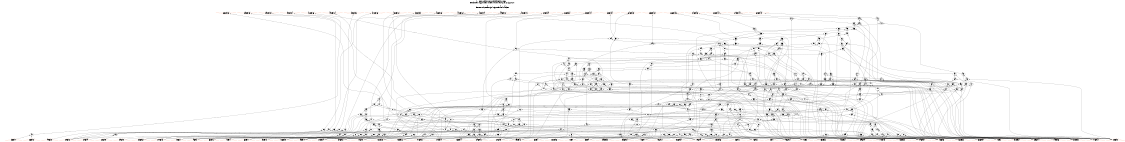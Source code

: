 # Network structure generated by ABC

digraph network {
size = "7.5,10";
center = true;
edge [dir = back];

{
  node [shape = plaintext];
  edge [style = invis];
  LevelTitle1 [label=""];
  LevelTitle2 [label=""];
  Level25 [label = ""];
  Level24 [label = ""];
  Level23 [label = ""];
  Level22 [label = ""];
  Level21 [label = ""];
  Level20 [label = ""];
  Level19 [label = ""];
  Level18 [label = ""];
  Level17 [label = ""];
  Level16 [label = ""];
  Level15 [label = ""];
  Level14 [label = ""];
  Level13 [label = ""];
  Level12 [label = ""];
  Level11 [label = ""];
  Level10 [label = ""];
  Level9 [label = ""];
  Level8 [label = ""];
  Level7 [label = ""];
  Level6 [label = ""];
  Level5 [label = ""];
  Level4 [label = ""];
  Level3 [label = ""];
  Level2 [label = ""];
  Level1 [label = ""];
  Level0 [label = ""];
  LevelTitle1 ->  LevelTitle2 ->  Level25 ->  Level24 ->  Level23 ->  Level22 ->  Level21 ->  Level20 ->  Level19 ->  Level18 ->  Level17 ->  Level16 ->  Level15 ->  Level14 ->  Level13 ->  Level12 ->  Level11 ->  Level10 ->  Level9 ->  Level8 ->  Level7 ->  Level6 ->  Level5 ->  Level4 ->  Level3 ->  Level2 ->  Level1 ->  Level0;
}

{
  rank = same;
  LevelTitle1;
  title1 [shape=plaintext,
          fontsize=20,
          fontname = "Times-Roman",
          label="Network structure visualized by ABC\nBenchmark \"C880.iscas\". Time was Thu Oct  8 20:27:36 2020. "
         ];
}

{
  rank = same;
  LevelTitle2;
  title2 [shape=plaintext,
          fontsize=18,
          fontname = "Times-Roman",
          label="The network contains 327 logic nodes and 0 latches.\n"
         ];
}

{
  rank = same;
  Level25;
  Node61 [label = "388GAT(133)", shape = invtriangle, color = coral, fillcolor = coral];
  Node62 [label = "389GAT(132)", shape = invtriangle, color = coral, fillcolor = coral];
  Node63 [label = "390GAT(131)", shape = invtriangle, color = coral, fillcolor = coral];
  Node64 [label = "391GAT(124)", shape = invtriangle, color = coral, fillcolor = coral];
  Node65 [label = "418GAT(168)", shape = invtriangle, color = coral, fillcolor = coral];
  Node66 [label = "419GAT(164)", shape = invtriangle, color = coral, fillcolor = coral];
  Node67 [label = "420GAT(158)", shape = invtriangle, color = coral, fillcolor = coral];
  Node68 [label = "421GAT(162)", shape = invtriangle, color = coral, fillcolor = coral];
  Node69 [label = "422GAT(161)", shape = invtriangle, color = coral, fillcolor = coral];
  Node70 [label = "423GAT(155)", shape = invtriangle, color = coral, fillcolor = coral];
  Node71 [label = "446GAT(183)", shape = invtriangle, color = coral, fillcolor = coral];
  Node72 [label = "447GAT(182)", shape = invtriangle, color = coral, fillcolor = coral];
  Node73 [label = "448GAT(179)", shape = invtriangle, color = coral, fillcolor = coral];
  Node74 [label = "449GAT(176)", shape = invtriangle, color = coral, fillcolor = coral];
  Node75 [label = "450GAT(173)", shape = invtriangle, color = coral, fillcolor = coral];
  Node76 [label = "767GAT(349)", shape = invtriangle, color = coral, fillcolor = coral];
  Node77 [label = "768GAT(334)", shape = invtriangle, color = coral, fillcolor = coral];
  Node78 [label = "850GAT(404)", shape = invtriangle, color = coral, fillcolor = coral];
  Node79 [label = "863GAT(424)", shape = invtriangle, color = coral, fillcolor = coral];
  Node80 [label = "864GAT(423)", shape = invtriangle, color = coral, fillcolor = coral];
  Node81 [label = "865GAT(422)", shape = invtriangle, color = coral, fillcolor = coral];
  Node82 [label = "866GAT(426)", shape = invtriangle, color = coral, fillcolor = coral];
  Node83 [label = "874GAT(433)", shape = invtriangle, color = coral, fillcolor = coral];
  Node84 [label = "878GAT(442)", shape = invtriangle, color = coral, fillcolor = coral];
  Node85 [label = "879GAT(441)", shape = invtriangle, color = coral, fillcolor = coral];
  Node86 [label = "880GAT(440)", shape = invtriangle, color = coral, fillcolor = coral];
}

{
  rank = same;
  Level24;
  Node376 [label = "376\n", shape = ellipse];
  Node396 [label = "396\n", shape = ellipse];
  Node413 [label = "413\n", shape = ellipse];
}

{
  rank = same;
  Level23;
  Node375 [label = "375\n", shape = ellipse];
  Node395 [label = "395\n", shape = ellipse];
  Node412 [label = "412\n", shape = ellipse];
}

{
  rank = same;
  Level22;
  Node361 [label = "361\n", shape = ellipse];
  Node368 [label = "368\n", shape = ellipse];
  Node388 [label = "388\n", shape = ellipse];
  Node405 [label = "405\n", shape = ellipse];
}

{
  rank = same;
  Level21;
  Node360 [label = "360\n", shape = ellipse];
  Node367 [label = "367\n", shape = ellipse];
  Node387 [label = "387\n", shape = ellipse];
  Node404 [label = "404\n", shape = ellipse];
}

{
  rank = same;
  Level20;
  Node257 [label = "257\n", shape = ellipse];
  Node279 [label = "279\n", shape = ellipse];
  Node346 [label = "346\n", shape = ellipse];
  Node353 [label = "353\n", shape = ellipse];
  Node366 [label = "366\n", shape = ellipse];
  Node386 [label = "386\n", shape = ellipse];
  Node403 [label = "403\n", shape = ellipse];
}

{
  rank = same;
  Level19;
  Node256 [label = "256\n", shape = ellipse];
  Node278 [label = "278\n", shape = ellipse];
  Node298 [label = "298\n", shape = ellipse];
  Node345 [label = "345\n", shape = ellipse];
  Node352 [label = "352\n", shape = ellipse];
  Node364 [label = "364\n", shape = ellipse];
  Node365 [label = "365\n", shape = ellipse];
  Node384 [label = "384\n", shape = ellipse];
  Node385 [label = "385\n", shape = ellipse];
  Node401 [label = "401\n", shape = ellipse];
  Node402 [label = "402\n", shape = ellipse];
}

{
  rank = same;
  Level18;
  Node216 [label = "216\n", shape = ellipse];
  Node249 [label = "249\n", shape = ellipse];
  Node277 [label = "277\n", shape = ellipse];
  Node297 [label = "297\n", shape = ellipse];
  Node343 [label = "343\n", shape = ellipse];
  Node351 [label = "351\n", shape = ellipse];
  Node383 [label = "383\n", shape = ellipse];
  Node400 [label = "400\n", shape = ellipse];
}

{
  rank = same;
  Level17;
  Node215 [label = "215\n", shape = ellipse];
  Node248 [label = "248\n", shape = ellipse];
  Node269 [label = "269\n", shape = ellipse];
  Node296 [label = "296\n", shape = ellipse];
  Node340 [label = "340\n", shape = ellipse];
  Node349 [label = "349\n", shape = ellipse];
  Node350 [label = "350\n", shape = ellipse];
  Node381 [label = "381\n", shape = ellipse];
  Node399 [label = "399\n", shape = ellipse];
}

{
  rank = same;
  Level16;
  Node214 [label = "214\n", shape = ellipse];
  Node247 [label = "247\n", shape = ellipse];
  Node268 [label = "268\n", shape = ellipse];
  Node288 [label = "288\n", shape = ellipse];
  Node338 [label = "338\n", shape = ellipse];
}

{
  rank = same;
  Level15;
  Node201 [label = "201\n", shape = ellipse];
  Node245 [label = "245\n", shape = ellipse];
  Node246 [label = "246\n", shape = ellipse];
  Node267 [label = "267\n", shape = ellipse];
  Node287 [label = "287\n", shape = ellipse];
  Node337 [label = "337\n", shape = ellipse];
}

{
  rank = same;
  Level14;
  Node200 [label = "200\n", shape = ellipse];
  Node244 [label = "244\n", shape = ellipse];
  Node265 [label = "265\n", shape = ellipse];
  Node266 [label = "266\n", shape = ellipse];
  Node286 [label = "286\n", shape = ellipse];
}

{
  rank = same;
  Level13;
  Node199 [label = "199\n", shape = ellipse];
  Node204 [label = "204\n", shape = ellipse];
  Node241 [label = "241\n", shape = ellipse];
  Node243 [label = "243\n", shape = ellipse];
  Node252 [label = "252\n", shape = ellipse];
  Node264 [label = "264\n", shape = ellipse];
  Node272 [label = "272\n", shape = ellipse];
  Node284 [label = "284\n", shape = ellipse];
  Node285 [label = "285\n", shape = ellipse];
  Node291 [label = "291\n", shape = ellipse];
  Node342 [label = "342\n", shape = ellipse];
  Node356 [label = "356\n", shape = ellipse];
  Node371 [label = "371\n", shape = ellipse];
  Node391 [label = "391\n", shape = ellipse];
  Node408 [label = "408\n", shape = ellipse];
}

{
  rank = same;
  Level12;
  Node197 [label = "197\n", shape = ellipse];
  Node198 [label = "198\n", shape = ellipse];
  Node202 [label = "202\n", shape = ellipse];
  Node239 [label = "239\n", shape = ellipse];
  Node240 [label = "240\n", shape = ellipse];
  Node242 [label = "242\n", shape = ellipse];
  Node250 [label = "250\n", shape = ellipse];
  Node262 [label = "262\n", shape = ellipse];
  Node263 [label = "263\n", shape = ellipse];
  Node270 [label = "270\n", shape = ellipse];
  Node283 [label = "283\n", shape = ellipse];
  Node289 [label = "289\n", shape = ellipse];
  Node335 [label = "335\n", shape = ellipse];
  Node339 [label = "339\n", shape = ellipse];
  Node341 [label = "341\n", shape = ellipse];
  Node354 [label = "354\n", shape = ellipse];
  Node369 [label = "369\n", shape = ellipse];
  Node382 [label = "382\n", shape = ellipse];
  Node389 [label = "389\n", shape = ellipse];
  Node406 [label = "406\n", shape = ellipse];
}

{
  rank = same;
  Level11;
  Node196 [label = "196\n", shape = ellipse];
  Node203 [label = "203\n", shape = ellipse];
  Node207 [label = "207\n", shape = ellipse];
  Node224 [label = "224\n", shape = ellipse];
  Node236 [label = "236\n", shape = ellipse];
  Node238 [label = "238\n", shape = ellipse];
  Node251 [label = "251\n", shape = ellipse];
  Node255 [label = "255\n", shape = ellipse];
  Node259 [label = "259\n", shape = ellipse];
  Node260 [label = "260\n", shape = ellipse];
  Node261 [label = "261\n", shape = ellipse];
  Node271 [label = "271\n", shape = ellipse];
  Node275 [label = "275\n", shape = ellipse];
  Node281 [label = "281\n", shape = ellipse];
  Node282 [label = "282\n", shape = ellipse];
  Node290 [label = "290\n", shape = ellipse];
  Node294 [label = "294\n", shape = ellipse];
  Node325 [label = "325\n", shape = ellipse];
  Node334 [label = "334\n", shape = ellipse];
  Node348 [label = "348\n", shape = ellipse];
  Node355 [label = "355\n", shape = ellipse];
  Node359 [label = "359\n", shape = ellipse];
  Node363 [label = "363\n", shape = ellipse];
  Node370 [label = "370\n", shape = ellipse];
  Node374 [label = "374\n", shape = ellipse];
  Node378 [label = "378\n", shape = ellipse];
  Node379 [label = "379\n", shape = ellipse];
  Node380 [label = "380\n", shape = ellipse];
  Node390 [label = "390\n", shape = ellipse];
  Node394 [label = "394\n", shape = ellipse];
  Node398 [label = "398\n", shape = ellipse];
  Node407 [label = "407\n", shape = ellipse];
  Node411 [label = "411\n", shape = ellipse];
}

{
  rank = same;
  Level10;
  Node194 [label = "194\n", shape = ellipse];
  Node195 [label = "195\n", shape = ellipse];
  Node206 [label = "206\n", shape = ellipse];
  Node222 [label = "222\n", shape = ellipse];
  Node223 [label = "223\n", shape = ellipse];
  Node229 [label = "229\n", shape = ellipse];
  Node230 [label = "230\n", shape = ellipse];
  Node235 [label = "235\n", shape = ellipse];
  Node237 [label = "237\n", shape = ellipse];
  Node253 [label = "253\n", shape = ellipse];
  Node274 [label = "274\n", shape = ellipse];
  Node293 [label = "293\n", shape = ellipse];
  Node309 [label = "309\n", shape = ellipse];
  Node316 [label = "316\n", shape = ellipse];
  Node317 [label = "317\n", shape = ellipse];
  Node324 [label = "324\n", shape = ellipse];
  Node326 [label = "326\n", shape = ellipse];
  Node333 [label = "333\n", shape = ellipse];
  Node336 [label = "336\n", shape = ellipse];
  Node344 [label = "344\n", shape = ellipse];
  Node357 [label = "357\n", shape = ellipse];
  Node372 [label = "372\n", shape = ellipse];
  Node392 [label = "392\n", shape = ellipse];
  Node409 [label = "409\n", shape = ellipse];
}

{
  rank = same;
  Level9;
  Node193 [label = "193\n", shape = ellipse];
  Node221 [label = "221\n", shape = ellipse];
  Node228 [label = "228\n", shape = ellipse];
  Node234 [label = "234\n", shape = ellipse];
  Node308 [label = "308\n", shape = ellipse];
  Node315 [label = "315\n", shape = ellipse];
  Node323 [label = "323\n", shape = ellipse];
  Node332 [label = "332\n", shape = ellipse];
}

{
  rank = same;
  Level8;
  Node142 [label = "142\n", shape = ellipse];
  Node169 [label = "169\n", shape = ellipse];
  Node192 [label = "192\n", shape = ellipse];
  Node220 [label = "220\n", shape = ellipse];
  Node227 [label = "227\n", shape = ellipse];
  Node233 [label = "233\n", shape = ellipse];
  Node301 [label = "301\n", shape = ellipse];
  Node312 [label = "312\n", shape = ellipse];
  Node320 [label = "320\n", shape = ellipse];
  Node329 [label = "329\n", shape = ellipse];
}

{
  rank = same;
  Level7;
  Node140 [label = "140\n", shape = ellipse];
  Node141 [label = "141\n", shape = ellipse];
  Node167 [label = "167\n", shape = ellipse];
  Node168 [label = "168\n", shape = ellipse];
  Node191 [label = "191\n", shape = ellipse];
  Node219 [label = "219\n", shape = ellipse];
  Node226 [label = "226\n", shape = ellipse];
  Node232 [label = "232\n", shape = ellipse];
  Node300 [label = "300\n", shape = ellipse];
  Node311 [label = "311\n", shape = ellipse];
  Node319 [label = "319\n", shape = ellipse];
  Node328 [label = "328\n", shape = ellipse];
}

{
  rank = same;
  Level6;
  Node127 [label = "127\n", shape = ellipse];
  Node139 [label = "139\n", shape = ellipse];
  Node154 [label = "154\n", shape = ellipse];
  Node166 [label = "166\n", shape = ellipse];
  Node179 [label = "179\n", shape = ellipse];
  Node190 [label = "190\n", shape = ellipse];
  Node213 [label = "213\n", shape = ellipse];
  Node218 [label = "218\n", shape = ellipse];
  Node225 [label = "225\n", shape = ellipse];
  Node231 [label = "231\n", shape = ellipse];
  Node254 [label = "254\n", shape = ellipse];
  Node276 [label = "276\n", shape = ellipse];
  Node295 [label = "295\n", shape = ellipse];
  Node307 [label = "307\n", shape = ellipse];
  Node314 [label = "314\n", shape = ellipse];
  Node322 [label = "322\n", shape = ellipse];
  Node331 [label = "331\n", shape = ellipse];
  Node358 [label = "358\n", shape = ellipse];
  Node373 [label = "373\n", shape = ellipse];
  Node393 [label = "393\n", shape = ellipse];
  Node410 [label = "410\n", shape = ellipse];
}

{
  rank = same;
  Level5;
  Node125 [label = "125\n", shape = ellipse];
  Node126 [label = "126\n", shape = ellipse];
  Node137 [label = "137\n", shape = ellipse];
  Node138 [label = "138\n", shape = ellipse];
  Node152 [label = "152\n", shape = ellipse];
  Node153 [label = "153\n", shape = ellipse];
  Node164 [label = "164\n", shape = ellipse];
  Node165 [label = "165\n", shape = ellipse];
  Node174 [label = "174\n", shape = ellipse];
  Node178 [label = "178\n", shape = ellipse];
  Node185 [label = "185\n", shape = ellipse];
  Node212 [label = "212\n", shape = ellipse];
  Node303 [label = "303\n", shape = ellipse];
  Node306 [label = "306\n", shape = ellipse];
  Node313 [label = "313\n", shape = ellipse];
  Node321 [label = "321\n", shape = ellipse];
  Node330 [label = "330\n", shape = ellipse];
}

{
  rank = same;
  Level4;
  Node99 [label = "99\n", shape = ellipse];
  Node107 [label = "107\n", shape = ellipse];
  Node111 [label = "111\n", shape = ellipse];
  Node114 [label = "114\n", shape = ellipse];
  Node124 [label = "124\n", shape = ellipse];
  Node136 [label = "136\n", shape = ellipse];
  Node151 [label = "151\n", shape = ellipse];
  Node163 [label = "163\n", shape = ellipse];
  Node173 [label = "173\n", shape = ellipse];
  Node177 [label = "177\n", shape = ellipse];
  Node184 [label = "184\n", shape = ellipse];
  Node189 [label = "189\n", shape = ellipse];
  Node211 [label = "211\n", shape = ellipse];
  Node302 [label = "302\n", shape = ellipse];
  Node305 [label = "305\n", shape = ellipse];
}

{
  rank = same;
  Level3;
  Node95 [label = "95\n", shape = ellipse];
  Node98 [label = "98\n", shape = ellipse];
  Node109 [label = "109\n", shape = ellipse];
  Node122 [label = "122\n", shape = ellipse];
  Node123 [label = "123\n", shape = ellipse];
  Node134 [label = "134\n", shape = ellipse];
  Node135 [label = "135\n", shape = ellipse];
  Node149 [label = "149\n", shape = ellipse];
  Node150 [label = "150\n", shape = ellipse];
  Node161 [label = "161\n", shape = ellipse];
  Node162 [label = "162\n", shape = ellipse];
  Node172 [label = "172\n", shape = ellipse];
  Node176 [label = "176\n", shape = ellipse];
  Node183 [label = "183\n", shape = ellipse];
  Node187 [label = "187\n", shape = ellipse];
  Node210 [label = "210\n", shape = ellipse];
  Node304 [label = "304\n", shape = ellipse];
}

{
  rank = same;
  Level2;
  Node88 [label = "88\n", shape = ellipse];
  Node90 [label = "90\n", shape = ellipse];
  Node91 [label = "91\n", shape = ellipse];
  Node94 [label = "94\n", shape = ellipse];
  Node97 [label = "97\n", shape = ellipse];
  Node101 [label = "101\n", shape = ellipse];
  Node103 [label = "103\n", shape = ellipse];
  Node104 [label = "104\n", shape = ellipse];
  Node106 [label = "106\n", shape = ellipse];
  Node108 [label = "108\n", shape = ellipse];
  Node113 [label = "113\n", shape = ellipse];
  Node115 [label = "115\n", shape = ellipse];
  Node118 [label = "118\n", shape = ellipse];
  Node121 [label = "121\n", shape = ellipse];
  Node130 [label = "130\n", shape = ellipse];
  Node133 [label = "133\n", shape = ellipse];
  Node145 [label = "145\n", shape = ellipse];
  Node148 [label = "148\n", shape = ellipse];
  Node157 [label = "157\n", shape = ellipse];
  Node160 [label = "160\n", shape = ellipse];
  Node171 [label = "171\n", shape = ellipse];
  Node182 [label = "182\n", shape = ellipse];
  Node186 [label = "186\n", shape = ellipse];
  Node188 [label = "188\n", shape = ellipse];
  Node209 [label = "209\n", shape = ellipse];
}

{
  rank = same;
  Level1;
  Node87 [label = "87\n", shape = ellipse];
  Node89 [label = "89\n", shape = ellipse];
  Node92 [label = "92\n", shape = ellipse];
  Node93 [label = "93\n", shape = ellipse];
  Node96 [label = "96\n", shape = ellipse];
  Node100 [label = "100\n", shape = ellipse];
  Node102 [label = "102\n", shape = ellipse];
  Node105 [label = "105\n", shape = ellipse];
  Node110 [label = "110\n", shape = ellipse];
  Node112 [label = "112\n", shape = ellipse];
  Node116 [label = "116\n", shape = ellipse];
  Node117 [label = "117\n", shape = ellipse];
  Node119 [label = "119\n", shape = ellipse];
  Node120 [label = "120\n", shape = ellipse];
  Node128 [label = "128\n", shape = ellipse];
  Node129 [label = "129\n", shape = ellipse];
  Node131 [label = "131\n", shape = ellipse];
  Node132 [label = "132\n", shape = ellipse];
  Node143 [label = "143\n", shape = ellipse];
  Node144 [label = "144\n", shape = ellipse];
  Node146 [label = "146\n", shape = ellipse];
  Node147 [label = "147\n", shape = ellipse];
  Node155 [label = "155\n", shape = ellipse];
  Node156 [label = "156\n", shape = ellipse];
  Node158 [label = "158\n", shape = ellipse];
  Node159 [label = "159\n", shape = ellipse];
  Node170 [label = "170\n", shape = ellipse];
  Node175 [label = "175\n", shape = ellipse];
  Node180 [label = "180\n", shape = ellipse];
  Node181 [label = "181\n", shape = ellipse];
  Node205 [label = "205\n", shape = ellipse];
  Node208 [label = "208\n", shape = ellipse];
  Node217 [label = "217\n", shape = ellipse];
  Node258 [label = "258\n", shape = ellipse];
  Node273 [label = "273\n", shape = ellipse];
  Node280 [label = "280\n", shape = ellipse];
  Node292 [label = "292\n", shape = ellipse];
  Node299 [label = "299\n", shape = ellipse];
  Node310 [label = "310\n", shape = ellipse];
  Node318 [label = "318\n", shape = ellipse];
  Node327 [label = "327\n", shape = ellipse];
  Node347 [label = "347\n", shape = ellipse];
  Node362 [label = "362\n", shape = ellipse];
  Node377 [label = "377\n", shape = ellipse];
  Node397 [label = "397\n", shape = ellipse];
}

{
  rank = same;
  Level0;
  Node1 [label = "1GAT(0)", shape = triangle, color = coral, fillcolor = coral];
  Node2 [label = "8GAT(1)", shape = triangle, color = coral, fillcolor = coral];
  Node3 [label = "13GAT(2)", shape = triangle, color = coral, fillcolor = coral];
  Node4 [label = "17GAT(3)", shape = triangle, color = coral, fillcolor = coral];
  Node5 [label = "26GAT(4)", shape = triangle, color = coral, fillcolor = coral];
  Node6 [label = "29GAT(5)", shape = triangle, color = coral, fillcolor = coral];
  Node7 [label = "36GAT(6)", shape = triangle, color = coral, fillcolor = coral];
  Node8 [label = "42GAT(7)", shape = triangle, color = coral, fillcolor = coral];
  Node9 [label = "51GAT(8)", shape = triangle, color = coral, fillcolor = coral];
  Node10 [label = "55GAT(9)", shape = triangle, color = coral, fillcolor = coral];
  Node11 [label = "59GAT(10)", shape = triangle, color = coral, fillcolor = coral];
  Node12 [label = "68GAT(11)", shape = triangle, color = coral, fillcolor = coral];
  Node13 [label = "72GAT(12)", shape = triangle, color = coral, fillcolor = coral];
  Node14 [label = "73GAT(13)", shape = triangle, color = coral, fillcolor = coral];
  Node15 [label = "74GAT(14)", shape = triangle, color = coral, fillcolor = coral];
  Node16 [label = "75GAT(15)", shape = triangle, color = coral, fillcolor = coral];
  Node17 [label = "80GAT(16)", shape = triangle, color = coral, fillcolor = coral];
  Node18 [label = "85GAT(17)", shape = triangle, color = coral, fillcolor = coral];
  Node19 [label = "86GAT(18)", shape = triangle, color = coral, fillcolor = coral];
  Node20 [label = "87GAT(19)", shape = triangle, color = coral, fillcolor = coral];
  Node21 [label = "88GAT(20)", shape = triangle, color = coral, fillcolor = coral];
  Node22 [label = "89GAT(21)", shape = triangle, color = coral, fillcolor = coral];
  Node23 [label = "90GAT(22)", shape = triangle, color = coral, fillcolor = coral];
  Node24 [label = "91GAT(23)", shape = triangle, color = coral, fillcolor = coral];
  Node25 [label = "96GAT(24)", shape = triangle, color = coral, fillcolor = coral];
  Node26 [label = "101GAT(25)", shape = triangle, color = coral, fillcolor = coral];
  Node27 [label = "106GAT(26)", shape = triangle, color = coral, fillcolor = coral];
  Node28 [label = "111GAT(27)", shape = triangle, color = coral, fillcolor = coral];
  Node29 [label = "116GAT(28)", shape = triangle, color = coral, fillcolor = coral];
  Node30 [label = "121GAT(29)", shape = triangle, color = coral, fillcolor = coral];
  Node31 [label = "126GAT(30)", shape = triangle, color = coral, fillcolor = coral];
  Node32 [label = "130GAT(31)", shape = triangle, color = coral, fillcolor = coral];
  Node33 [label = "135GAT(32)", shape = triangle, color = coral, fillcolor = coral];
  Node34 [label = "138GAT(33)", shape = triangle, color = coral, fillcolor = coral];
  Node35 [label = "143GAT(34)", shape = triangle, color = coral, fillcolor = coral];
  Node36 [label = "146GAT(35)", shape = triangle, color = coral, fillcolor = coral];
  Node37 [label = "149GAT(36)", shape = triangle, color = coral, fillcolor = coral];
  Node38 [label = "152GAT(37)", shape = triangle, color = coral, fillcolor = coral];
  Node39 [label = "153GAT(38)", shape = triangle, color = coral, fillcolor = coral];
  Node40 [label = "156GAT(39)", shape = triangle, color = coral, fillcolor = coral];
  Node41 [label = "159GAT(40)", shape = triangle, color = coral, fillcolor = coral];
  Node42 [label = "165GAT(41)", shape = triangle, color = coral, fillcolor = coral];
  Node43 [label = "171GAT(42)", shape = triangle, color = coral, fillcolor = coral];
  Node44 [label = "177GAT(43)", shape = triangle, color = coral, fillcolor = coral];
  Node45 [label = "183GAT(44)", shape = triangle, color = coral, fillcolor = coral];
  Node46 [label = "189GAT(45)", shape = triangle, color = coral, fillcolor = coral];
  Node47 [label = "195GAT(46)", shape = triangle, color = coral, fillcolor = coral];
  Node48 [label = "201GAT(47)", shape = triangle, color = coral, fillcolor = coral];
  Node49 [label = "207GAT(48)", shape = triangle, color = coral, fillcolor = coral];
  Node50 [label = "210GAT(49)", shape = triangle, color = coral, fillcolor = coral];
  Node51 [label = "219GAT(50)", shape = triangle, color = coral, fillcolor = coral];
  Node52 [label = "228GAT(51)", shape = triangle, color = coral, fillcolor = coral];
  Node53 [label = "237GAT(52)", shape = triangle, color = coral, fillcolor = coral];
  Node54 [label = "246GAT(53)", shape = triangle, color = coral, fillcolor = coral];
  Node55 [label = "255GAT(54)", shape = triangle, color = coral, fillcolor = coral];
  Node56 [label = "259GAT(55)", shape = triangle, color = coral, fillcolor = coral];
  Node57 [label = "260GAT(56)", shape = triangle, color = coral, fillcolor = coral];
  Node58 [label = "261GAT(57)", shape = triangle, color = coral, fillcolor = coral];
  Node59 [label = "267GAT(58)", shape = triangle, color = coral, fillcolor = coral];
  Node60 [label = "268GAT(59)", shape = triangle, color = coral, fillcolor = coral];
}

title1 -> title2 [style = invis];
title2 -> Node61 [style = invis];
title2 -> Node62 [style = invis];
title2 -> Node63 [style = invis];
title2 -> Node64 [style = invis];
title2 -> Node65 [style = invis];
title2 -> Node66 [style = invis];
title2 -> Node67 [style = invis];
title2 -> Node68 [style = invis];
title2 -> Node69 [style = invis];
title2 -> Node70 [style = invis];
title2 -> Node71 [style = invis];
title2 -> Node72 [style = invis];
title2 -> Node73 [style = invis];
title2 -> Node74 [style = invis];
title2 -> Node75 [style = invis];
title2 -> Node76 [style = invis];
title2 -> Node77 [style = invis];
title2 -> Node78 [style = invis];
title2 -> Node79 [style = invis];
title2 -> Node80 [style = invis];
title2 -> Node81 [style = invis];
title2 -> Node82 [style = invis];
title2 -> Node83 [style = invis];
title2 -> Node84 [style = invis];
title2 -> Node85 [style = invis];
title2 -> Node86 [style = invis];
Node61 -> Node62 [style = invis];
Node62 -> Node63 [style = invis];
Node63 -> Node64 [style = invis];
Node64 -> Node65 [style = invis];
Node65 -> Node66 [style = invis];
Node66 -> Node67 [style = invis];
Node67 -> Node68 [style = invis];
Node68 -> Node69 [style = invis];
Node69 -> Node70 [style = invis];
Node70 -> Node71 [style = invis];
Node71 -> Node72 [style = invis];
Node72 -> Node73 [style = invis];
Node73 -> Node74 [style = invis];
Node74 -> Node75 [style = invis];
Node75 -> Node76 [style = invis];
Node76 -> Node77 [style = invis];
Node77 -> Node78 [style = invis];
Node78 -> Node79 [style = invis];
Node79 -> Node80 [style = invis];
Node80 -> Node81 [style = invis];
Node81 -> Node82 [style = invis];
Node82 -> Node83 [style = invis];
Node83 -> Node84 [style = invis];
Node84 -> Node85 [style = invis];
Node85 -> Node86 [style = invis];
Node61 -> Node88 [style = solid];
Node62 -> Node90 [style = solid];
Node63 -> Node91 [style = solid];
Node64 -> Node92 [style = solid];
Node65 -> Node95 [style = solid];
Node66 -> Node99 [style = solid];
Node67 -> Node101 [style = solid];
Node68 -> Node103 [style = solid];
Node69 -> Node104 [style = solid];
Node70 -> Node106 [style = solid];
Node71 -> Node107 [style = solid];
Node72 -> Node108 [style = solid];
Node73 -> Node111 [style = solid];
Node74 -> Node114 [style = solid];
Node75 -> Node115 [style = solid];
Node76 -> Node142 [style = solid];
Node77 -> Node169 [style = solid];
Node78 -> Node216 [style = solid];
Node79 -> Node257 [style = solid];
Node80 -> Node279 [style = solid];
Node81 -> Node298 [style = solid];
Node82 -> Node346 [style = solid];
Node83 -> Node361 [style = solid];
Node84 -> Node376 [style = solid];
Node85 -> Node396 [style = solid];
Node86 -> Node413 [style = solid];
Node87 -> Node6 [style = solid];
Node87 -> Node16 [style = solid];
Node88 -> Node8 [style = solid];
Node88 -> Node87 [style = solid];
Node89 -> Node6 [style = solid];
Node89 -> Node7 [style = solid];
Node90 -> Node17 [style = solid];
Node90 -> Node89 [style = solid];
Node91 -> Node8 [style = solid];
Node91 -> Node89 [style = solid];
Node92 -> Node18 [style = solid];
Node92 -> Node19 [style = solid];
Node93 -> Node1 [style = solid];
Node93 -> Node2 [style = solid];
Node94 -> Node3 [style = solid];
Node94 -> Node93 [style = solid];
Node95 -> Node4 [style = solid];
Node95 -> Node94 [style = solid];
Node96 -> Node1 [style = solid];
Node96 -> Node5 [style = solid];
Node97 -> Node3 [style = solid];
Node97 -> Node96 [style = solid];
Node98 -> Node4 [style = solid];
Node98 -> Node97 [style = solid];
Node99 -> Node91 [style = solid];
Node99 -> Node98 [style = solid];
Node100 -> Node11 [style = solid];
Node100 -> Node16 [style = solid];
Node101 -> Node17 [style = solid];
Node101 -> Node100 [style = solid];
Node102 -> Node7 [style = solid];
Node102 -> Node11 [style = solid];
Node103 -> Node17 [style = solid];
Node103 -> Node102 [style = solid];
Node104 -> Node8 [style = solid];
Node104 -> Node102 [style = solid];
Node105 -> Node20 [style = solid];
Node105 -> Node21 [style = solid];
Node106 -> Node23 [style = solid];
Node106 -> Node105 [style = solid];
Node107 -> Node91 [style = solid];
Node107 -> Node98 [style = solid];
Node108 -> Node9 [style = solid];
Node108 -> Node96 [style = solid];
Node109 -> Node10 [style = solid];
Node109 -> Node94 [style = solid];
Node110 -> Node6 [style = solid];
Node110 -> Node12 [style = solid];
Node111 -> Node109 [style = solid];
Node111 -> Node110 [style = solid];
Node112 -> Node11 [style = solid];
Node112 -> Node12 [style = solid];
Node113 -> Node15 [style = solid];
Node113 -> Node112 [style = solid];
Node114 -> Node109 [style = solid];
Node114 -> Node113 [style = solid];
Node115 -> Node22 [style = solid];
Node115 -> Node105 [style = solid];
Node116 -> Node24 [style = solid];
Node116 -> Node25 [style = solid];
Node117 -> Node24 [style = solid];
Node117 -> Node25 [style = solid];
Node118 -> Node116 [style = solid];
Node118 -> Node117 [style = solid];
Node119 -> Node26 [style = solid];
Node119 -> Node27 [style = solid];
Node120 -> Node26 [style = solid];
Node120 -> Node27 [style = solid];
Node121 -> Node119 [style = solid];
Node121 -> Node120 [style = solid];
Node122 -> Node118 [style = solid];
Node122 -> Node121 [style = solid];
Node123 -> Node118 [style = solid];
Node123 -> Node121 [style = solid];
Node124 -> Node122 [style = solid];
Node124 -> Node123 [style = solid];
Node125 -> Node32 [style = solid];
Node125 -> Node124 [style = solid];
Node126 -> Node32 [style = solid];
Node126 -> Node124 [style = solid];
Node127 -> Node125 [style = solid];
Node127 -> Node126 [style = solid];
Node128 -> Node28 [style = solid];
Node128 -> Node29 [style = solid];
Node129 -> Node28 [style = solid];
Node129 -> Node29 [style = solid];
Node130 -> Node128 [style = solid];
Node130 -> Node129 [style = solid];
Node131 -> Node30 [style = solid];
Node131 -> Node31 [style = solid];
Node132 -> Node30 [style = solid];
Node132 -> Node31 [style = solid];
Node133 -> Node131 [style = solid];
Node133 -> Node132 [style = solid];
Node134 -> Node130 [style = solid];
Node134 -> Node133 [style = solid];
Node135 -> Node130 [style = solid];
Node135 -> Node133 [style = solid];
Node136 -> Node134 [style = solid];
Node136 -> Node135 [style = solid];
Node137 -> Node33 [style = solid];
Node137 -> Node136 [style = solid];
Node138 -> Node33 [style = solid];
Node138 -> Node136 [style = solid];
Node139 -> Node137 [style = solid];
Node139 -> Node138 [style = solid];
Node140 -> Node127 [style = solid];
Node140 -> Node139 [style = solid];
Node141 -> Node127 [style = solid];
Node141 -> Node139 [style = solid];
Node142 -> Node140 [style = solid];
Node142 -> Node141 [style = solid];
Node143 -> Node41 [style = solid];
Node143 -> Node42 [style = solid];
Node144 -> Node41 [style = solid];
Node144 -> Node42 [style = solid];
Node145 -> Node143 [style = solid];
Node145 -> Node144 [style = solid];
Node146 -> Node43 [style = solid];
Node146 -> Node44 [style = solid];
Node147 -> Node43 [style = solid];
Node147 -> Node44 [style = solid];
Node148 -> Node146 [style = solid];
Node148 -> Node147 [style = solid];
Node149 -> Node145 [style = solid];
Node149 -> Node148 [style = solid];
Node150 -> Node145 [style = solid];
Node150 -> Node148 [style = solid];
Node151 -> Node149 [style = solid];
Node151 -> Node150 [style = solid];
Node152 -> Node32 [style = solid];
Node152 -> Node151 [style = solid];
Node153 -> Node32 [style = solid];
Node153 -> Node151 [style = solid];
Node154 -> Node152 [style = solid];
Node154 -> Node153 [style = solid];
Node155 -> Node45 [style = solid];
Node155 -> Node46 [style = solid];
Node156 -> Node45 [style = solid];
Node156 -> Node46 [style = solid];
Node157 -> Node155 [style = solid];
Node157 -> Node156 [style = solid];
Node158 -> Node47 [style = solid];
Node158 -> Node48 [style = solid];
Node159 -> Node47 [style = solid];
Node159 -> Node48 [style = solid];
Node160 -> Node158 [style = solid];
Node160 -> Node159 [style = solid];
Node161 -> Node157 [style = solid];
Node161 -> Node160 [style = solid];
Node162 -> Node157 [style = solid];
Node162 -> Node160 [style = solid];
Node163 -> Node161 [style = solid];
Node163 -> Node162 [style = solid];
Node164 -> Node49 [style = solid];
Node164 -> Node163 [style = solid];
Node165 -> Node49 [style = solid];
Node165 -> Node163 [style = solid];
Node166 -> Node164 [style = solid];
Node166 -> Node165 [style = solid];
Node167 -> Node154 [style = solid];
Node167 -> Node166 [style = solid];
Node168 -> Node154 [style = solid];
Node168 -> Node166 [style = solid];
Node169 -> Node167 [style = solid];
Node169 -> Node168 [style = solid];
Node170 -> Node30 [style = solid];
Node170 -> Node50 [style = solid];
Node171 -> Node17 [style = solid];
Node171 -> Node87 [style = solid];
Node172 -> Node108 [style = solid];
Node172 -> Node171 [style = solid];
Node173 -> Node10 [style = solid];
Node173 -> Node172 [style = solid];
Node174 -> Node60 [style = solid];
Node174 -> Node173 [style = solid];
Node175 -> Node11 [style = solid];
Node175 -> Node40 [style = solid];
Node176 -> Node108 [style = solid];
Node176 -> Node175 [style = solid];
Node177 -> Node4 [style = solid];
Node177 -> Node176 [style = solid];
Node178 -> Node1 [style = solid];
Node178 -> Node177 [style = solid];
Node179 -> Node39 [style = solid];
Node179 -> Node178 [style = solid];
Node180 -> Node4 [style = solid];
Node180 -> Node8 [style = solid];
Node181 -> Node4 [style = solid];
Node181 -> Node8 [style = solid];
Node182 -> Node180 [style = solid];
Node182 -> Node181 [style = solid];
Node183 -> Node11 [style = solid];
Node183 -> Node182 [style = solid];
Node184 -> Node40 [style = solid];
Node184 -> Node183 [style = solid];
Node185 -> Node108 [style = solid];
Node185 -> Node184 [style = solid];
Node186 -> Node9 [style = solid];
Node186 -> Node93 [style = solid];
Node187 -> Node4 [style = solid];
Node187 -> Node186 [style = solid];
Node188 -> Node8 [style = solid];
Node188 -> Node100 [style = solid];
Node189 -> Node187 [style = solid];
Node189 -> Node188 [style = solid];
Node190 -> Node185 [style = solid];
Node190 -> Node189 [style = solid];
Node191 -> Node31 [style = solid];
Node191 -> Node190 [style = solid];
Node192 -> Node179 [style = solid];
Node192 -> Node191 [style = solid];
Node193 -> Node174 [style = solid];
Node193 -> Node192 [style = solid];
Node194 -> Node48 [style = solid];
Node194 -> Node193 [style = solid];
Node195 -> Node48 [style = solid];
Node195 -> Node193 [style = solid];
Node196 -> Node194 [style = solid];
Node196 -> Node195 [style = solid];
Node197 -> Node58 [style = solid];
Node197 -> Node196 [style = solid];
Node198 -> Node58 [style = solid];
Node198 -> Node196 [style = solid];
Node199 -> Node197 [style = solid];
Node199 -> Node198 [style = solid];
Node200 -> Node51 [style = solid];
Node200 -> Node199 [style = solid];
Node201 -> Node170 [style = solid];
Node201 -> Node200 [style = solid];
Node202 -> Node52 [style = solid];
Node202 -> Node196 [style = solid];
Node203 -> Node53 [style = solid];
Node203 -> Node195 [style = solid];
Node204 -> Node202 [style = solid];
Node204 -> Node203 [style = solid];
Node205 -> Node55 [style = solid];
Node205 -> Node59 [style = solid];
Node206 -> Node54 [style = solid];
Node206 -> Node193 [style = solid];
Node207 -> Node205 [style = solid];
Node207 -> Node206 [style = solid];
Node208 -> Node8 [style = solid];
Node208 -> Node11 [style = solid];
Node209 -> Node12 [style = solid];
Node209 -> Node208 [style = solid];
Node210 -> Node13 [style = solid];
Node210 -> Node209 [style = solid];
Node211 -> Node109 [style = solid];
Node211 -> Node210 [style = solid];
Node212 -> Node14 [style = solid];
Node212 -> Node211 [style = solid];
Node213 -> Node48 [style = solid];
Node213 -> Node212 [style = solid];
Node214 -> Node201 [style = solid];
Node214 -> Node204 [style = solid];
Node215 -> Node207 [style = solid];
Node215 -> Node214 [style = solid];
Node216 -> Node213 [style = solid];
Node216 -> Node215 [style = solid];
Node217 -> Node27 [style = solid];
Node217 -> Node50 [style = solid];
Node218 -> Node35 [style = solid];
Node218 -> Node178 [style = solid];
Node219 -> Node28 [style = solid];
Node219 -> Node190 [style = solid];
Node220 -> Node218 [style = solid];
Node220 -> Node219 [style = solid];
Node221 -> Node174 [style = solid];
Node221 -> Node220 [style = solid];
Node222 -> Node45 [style = solid];
Node222 -> Node221 [style = solid];
Node223 -> Node45 [style = solid];
Node223 -> Node221 [style = solid];
Node224 -> Node222 [style = solid];
Node224 -> Node223 [style = solid];
Node225 -> Node36 [style = solid];
Node225 -> Node178 [style = solid];
Node226 -> Node29 [style = solid];
Node226 -> Node190 [style = solid];
Node227 -> Node225 [style = solid];
Node227 -> Node226 [style = solid];
Node228 -> Node174 [style = solid];
Node228 -> Node227 [style = solid];
Node229 -> Node46 [style = solid];
Node229 -> Node228 [style = solid];
Node230 -> Node46 [style = solid];
Node230 -> Node228 [style = solid];
Node231 -> Node37 [style = solid];
Node231 -> Node178 [style = solid];
Node232 -> Node30 [style = solid];
Node232 -> Node190 [style = solid];
Node233 -> Node231 [style = solid];
Node233 -> Node232 [style = solid];
Node234 -> Node174 [style = solid];
Node234 -> Node233 [style = solid];
Node235 -> Node47 [style = solid];
Node235 -> Node234 [style = solid];
Node236 -> Node230 [style = solid];
Node236 -> Node235 [style = solid];
Node237 -> Node47 [style = solid];
Node237 -> Node234 [style = solid];
Node238 -> Node230 [style = solid];
Node238 -> Node237 [style = solid];
Node239 -> Node195 [style = solid];
Node239 -> Node238 [style = solid];
Node240 -> Node194 [style = solid];
Node240 -> Node238 [style = solid];
Node241 -> Node58 [style = solid];
Node241 -> Node240 [style = solid];
Node242 -> Node229 [style = solid];
Node242 -> Node236 [style = solid];
Node243 -> Node239 [style = solid];
Node243 -> Node242 [style = solid];
Node244 -> Node241 [style = solid];
Node244 -> Node243 [style = solid];
Node245 -> Node224 [style = solid];
Node245 -> Node244 [style = solid];
Node246 -> Node224 [style = solid];
Node246 -> Node244 [style = solid];
Node247 -> Node245 [style = solid];
Node247 -> Node246 [style = solid];
Node248 -> Node51 [style = solid];
Node248 -> Node247 [style = solid];
Node249 -> Node217 [style = solid];
Node249 -> Node248 [style = solid];
Node250 -> Node52 [style = solid];
Node250 -> Node224 [style = solid];
Node251 -> Node53 [style = solid];
Node251 -> Node223 [style = solid];
Node252 -> Node250 [style = solid];
Node252 -> Node251 [style = solid];
Node253 -> Node54 [style = solid];
Node253 -> Node221 [style = solid];
Node254 -> Node45 [style = solid];
Node254 -> Node212 [style = solid];
Node255 -> Node253 [style = solid];
Node255 -> Node254 [style = solid];
Node256 -> Node249 [style = solid];
Node256 -> Node252 [style = solid];
Node257 -> Node255 [style = solid];
Node257 -> Node256 [style = solid];
Node258 -> Node28 [style = solid];
Node258 -> Node50 [style = solid];
Node259 -> Node229 [style = solid];
Node259 -> Node230 [style = solid];
Node260 -> Node195 [style = solid];
Node260 -> Node237 [style = solid];
Node261 -> Node194 [style = solid];
Node261 -> Node237 [style = solid];
Node262 -> Node58 [style = solid];
Node262 -> Node261 [style = solid];
Node263 -> Node235 [style = solid];
Node263 -> Node260 [style = solid];
Node264 -> Node262 [style = solid];
Node264 -> Node263 [style = solid];
Node265 -> Node259 [style = solid];
Node265 -> Node264 [style = solid];
Node266 -> Node259 [style = solid];
Node266 -> Node264 [style = solid];
Node267 -> Node265 [style = solid];
Node267 -> Node266 [style = solid];
Node268 -> Node51 [style = solid];
Node268 -> Node267 [style = solid];
Node269 -> Node258 [style = solid];
Node269 -> Node268 [style = solid];
Node270 -> Node52 [style = solid];
Node270 -> Node259 [style = solid];
Node271 -> Node53 [style = solid];
Node271 -> Node229 [style = solid];
Node272 -> Node270 [style = solid];
Node272 -> Node271 [style = solid];
Node273 -> Node55 [style = solid];
Node273 -> Node56 [style = solid];
Node274 -> Node54 [style = solid];
Node274 -> Node228 [style = solid];
Node275 -> Node273 [style = solid];
Node275 -> Node274 [style = solid];
Node276 -> Node46 [style = solid];
Node276 -> Node212 [style = solid];
Node277 -> Node269 [style = solid];
Node277 -> Node272 [style = solid];
Node278 -> Node275 [style = solid];
Node278 -> Node277 [style = solid];
Node279 -> Node276 [style = solid];
Node279 -> Node278 [style = solid];
Node280 -> Node29 [style = solid];
Node280 -> Node50 [style = solid];
Node281 -> Node235 [style = solid];
Node281 -> Node237 [style = solid];
Node282 -> Node58 [style = solid];
Node282 -> Node194 [style = solid];
Node283 -> Node195 [style = solid];
Node283 -> Node282 [style = solid];
Node284 -> Node281 [style = solid];
Node284 -> Node283 [style = solid];
Node285 -> Node281 [style = solid];
Node285 -> Node283 [style = solid];
Node286 -> Node284 [style = solid];
Node286 -> Node285 [style = solid];
Node287 -> Node51 [style = solid];
Node287 -> Node286 [style = solid];
Node288 -> Node280 [style = solid];
Node288 -> Node287 [style = solid];
Node289 -> Node52 [style = solid];
Node289 -> Node281 [style = solid];
Node290 -> Node53 [style = solid];
Node290 -> Node235 [style = solid];
Node291 -> Node289 [style = solid];
Node291 -> Node290 [style = solid];
Node292 -> Node55 [style = solid];
Node292 -> Node57 [style = solid];
Node293 -> Node54 [style = solid];
Node293 -> Node234 [style = solid];
Node294 -> Node292 [style = solid];
Node294 -> Node293 [style = solid];
Node295 -> Node47 [style = solid];
Node295 -> Node212 [style = solid];
Node296 -> Node288 [style = solid];
Node296 -> Node291 [style = solid];
Node297 -> Node294 [style = solid];
Node297 -> Node296 [style = solid];
Node298 -> Node295 [style = solid];
Node298 -> Node297 [style = solid];
Node299 -> Node2 [style = solid];
Node299 -> Node34 [style = solid];
Node300 -> Node24 [style = solid];
Node300 -> Node190 [style = solid];
Node301 -> Node299 [style = solid];
Node301 -> Node300 [style = solid];
Node302 -> Node10 [style = solid];
Node302 -> Node176 [style = solid];
Node303 -> Node35 [style = solid];
Node303 -> Node302 [style = solid];
Node304 -> Node4 [style = solid];
Node304 -> Node108 [style = solid];
Node305 -> Node171 [style = solid];
Node305 -> Node304 [style = solid];
Node306 -> Node60 [style = solid];
Node306 -> Node305 [style = solid];
Node307 -> Node303 [style = solid];
Node307 -> Node306 [style = solid];
Node308 -> Node301 [style = solid];
Node308 -> Node307 [style = solid];
Node309 -> Node41 [style = solid];
Node309 -> Node308 [style = solid];
Node310 -> Node9 [style = solid];
Node310 -> Node34 [style = solid];
Node311 -> Node25 [style = solid];
Node311 -> Node190 [style = solid];
Node312 -> Node310 [style = solid];
Node312 -> Node311 [style = solid];
Node313 -> Node36 [style = solid];
Node313 -> Node302 [style = solid];
Node314 -> Node306 [style = solid];
Node314 -> Node313 [style = solid];
Node315 -> Node312 [style = solid];
Node315 -> Node314 [style = solid];
Node316 -> Node42 [style = solid];
Node316 -> Node315 [style = solid];
Node317 -> Node42 [style = solid];
Node317 -> Node315 [style = solid];
Node318 -> Node4 [style = solid];
Node318 -> Node34 [style = solid];
Node319 -> Node26 [style = solid];
Node319 -> Node190 [style = solid];
Node320 -> Node318 [style = solid];
Node320 -> Node319 [style = solid];
Node321 -> Node37 [style = solid];
Node321 -> Node302 [style = solid];
Node322 -> Node306 [style = solid];
Node322 -> Node321 [style = solid];
Node323 -> Node320 [style = solid];
Node323 -> Node322 [style = solid];
Node324 -> Node43 [style = solid];
Node324 -> Node323 [style = solid];
Node325 -> Node317 [style = solid];
Node325 -> Node324 [style = solid];
Node326 -> Node43 [style = solid];
Node326 -> Node323 [style = solid];
Node327 -> Node34 [style = solid];
Node327 -> Node38 [style = solid];
Node328 -> Node27 [style = solid];
Node328 -> Node190 [style = solid];
Node329 -> Node327 [style = solid];
Node329 -> Node328 [style = solid];
Node330 -> Node39 [style = solid];
Node330 -> Node302 [style = solid];
Node331 -> Node306 [style = solid];
Node331 -> Node330 [style = solid];
Node332 -> Node329 [style = solid];
Node332 -> Node331 [style = solid];
Node333 -> Node44 [style = solid];
Node333 -> Node332 [style = solid];
Node334 -> Node317 [style = solid];
Node334 -> Node326 [style = solid];
Node335 -> Node333 [style = solid];
Node335 -> Node334 [style = solid];
Node336 -> Node44 [style = solid];
Node336 -> Node332 [style = solid];
Node337 -> Node222 [style = solid];
Node337 -> Node244 [style = solid];
Node338 -> Node223 [style = solid];
Node338 -> Node337 [style = solid];
Node339 -> Node334 [style = solid];
Node339 -> Node336 [style = solid];
Node340 -> Node338 [style = solid];
Node340 -> Node339 [style = solid];
Node341 -> Node316 [style = solid];
Node341 -> Node325 [style = solid];
Node342 -> Node335 [style = solid];
Node342 -> Node341 [style = solid];
Node343 -> Node340 [style = solid];
Node343 -> Node342 [style = solid];
Node344 -> Node41 [style = solid];
Node344 -> Node308 [style = solid];
Node345 -> Node343 [style = solid];
Node345 -> Node344 [style = solid];
Node346 -> Node309 [style = solid];
Node346 -> Node345 [style = solid];
Node347 -> Node26 [style = solid];
Node347 -> Node50 [style = solid];
Node348 -> Node333 [style = solid];
Node348 -> Node336 [style = solid];
Node349 -> Node338 [style = solid];
Node349 -> Node348 [style = solid];
Node350 -> Node338 [style = solid];
Node350 -> Node348 [style = solid];
Node351 -> Node349 [style = solid];
Node351 -> Node350 [style = solid];
Node352 -> Node51 [style = solid];
Node352 -> Node351 [style = solid];
Node353 -> Node347 [style = solid];
Node353 -> Node352 [style = solid];
Node354 -> Node52 [style = solid];
Node354 -> Node348 [style = solid];
Node355 -> Node53 [style = solid];
Node355 -> Node333 [style = solid];
Node356 -> Node354 [style = solid];
Node356 -> Node355 [style = solid];
Node357 -> Node54 [style = solid];
Node357 -> Node332 [style = solid];
Node358 -> Node44 [style = solid];
Node358 -> Node212 [style = solid];
Node359 -> Node357 [style = solid];
Node359 -> Node358 [style = solid];
Node360 -> Node353 [style = solid];
Node360 -> Node356 [style = solid];
Node361 -> Node359 [style = solid];
Node361 -> Node360 [style = solid];
Node362 -> Node50 [style = solid];
Node362 -> Node60 [style = solid];
Node363 -> Node309 [style = solid];
Node363 -> Node344 [style = solid];
Node364 -> Node343 [style = solid];
Node364 -> Node363 [style = solid];
Node365 -> Node343 [style = solid];
Node365 -> Node363 [style = solid];
Node366 -> Node364 [style = solid];
Node366 -> Node365 [style = solid];
Node367 -> Node51 [style = solid];
Node367 -> Node366 [style = solid];
Node368 -> Node362 [style = solid];
Node368 -> Node367 [style = solid];
Node369 -> Node52 [style = solid];
Node369 -> Node363 [style = solid];
Node370 -> Node53 [style = solid];
Node370 -> Node309 [style = solid];
Node371 -> Node369 [style = solid];
Node371 -> Node370 [style = solid];
Node372 -> Node54 [style = solid];
Node372 -> Node308 [style = solid];
Node373 -> Node41 [style = solid];
Node373 -> Node212 [style = solid];
Node374 -> Node372 [style = solid];
Node374 -> Node373 [style = solid];
Node375 -> Node368 [style = solid];
Node375 -> Node371 [style = solid];
Node376 -> Node374 [style = solid];
Node376 -> Node375 [style = solid];
Node377 -> Node24 [style = solid];
Node377 -> Node50 [style = solid];
Node378 -> Node316 [style = solid];
Node378 -> Node317 [style = solid];
Node379 -> Node326 [style = solid];
Node379 -> Node333 [style = solid];
Node380 -> Node326 [style = solid];
Node380 -> Node336 [style = solid];
Node381 -> Node338 [style = solid];
Node381 -> Node380 [style = solid];
Node382 -> Node324 [style = solid];
Node382 -> Node379 [style = solid];
Node383 -> Node381 [style = solid];
Node383 -> Node382 [style = solid];
Node384 -> Node378 [style = solid];
Node384 -> Node383 [style = solid];
Node385 -> Node378 [style = solid];
Node385 -> Node383 [style = solid];
Node386 -> Node384 [style = solid];
Node386 -> Node385 [style = solid];
Node387 -> Node51 [style = solid];
Node387 -> Node386 [style = solid];
Node388 -> Node377 [style = solid];
Node388 -> Node387 [style = solid];
Node389 -> Node52 [style = solid];
Node389 -> Node378 [style = solid];
Node390 -> Node53 [style = solid];
Node390 -> Node316 [style = solid];
Node391 -> Node389 [style = solid];
Node391 -> Node390 [style = solid];
Node392 -> Node54 [style = solid];
Node392 -> Node315 [style = solid];
Node393 -> Node42 [style = solid];
Node393 -> Node212 [style = solid];
Node394 -> Node392 [style = solid];
Node394 -> Node393 [style = solid];
Node395 -> Node388 [style = solid];
Node395 -> Node391 [style = solid];
Node396 -> Node394 [style = solid];
Node396 -> Node395 [style = solid];
Node397 -> Node25 [style = solid];
Node397 -> Node50 [style = solid];
Node398 -> Node324 [style = solid];
Node398 -> Node326 [style = solid];
Node399 -> Node336 [style = solid];
Node399 -> Node338 [style = solid];
Node400 -> Node333 [style = solid];
Node400 -> Node399 [style = solid];
Node401 -> Node398 [style = solid];
Node401 -> Node400 [style = solid];
Node402 -> Node398 [style = solid];
Node402 -> Node400 [style = solid];
Node403 -> Node401 [style = solid];
Node403 -> Node402 [style = solid];
Node404 -> Node51 [style = solid];
Node404 -> Node403 [style = solid];
Node405 -> Node397 [style = solid];
Node405 -> Node404 [style = solid];
Node406 -> Node52 [style = solid];
Node406 -> Node398 [style = solid];
Node407 -> Node53 [style = solid];
Node407 -> Node324 [style = solid];
Node408 -> Node406 [style = solid];
Node408 -> Node407 [style = solid];
Node409 -> Node54 [style = solid];
Node409 -> Node323 [style = solid];
Node410 -> Node43 [style = solid];
Node410 -> Node212 [style = solid];
Node411 -> Node409 [style = solid];
Node411 -> Node410 [style = solid];
Node412 -> Node405 [style = solid];
Node412 -> Node408 [style = solid];
Node413 -> Node411 [style = solid];
Node413 -> Node412 [style = solid];
}

